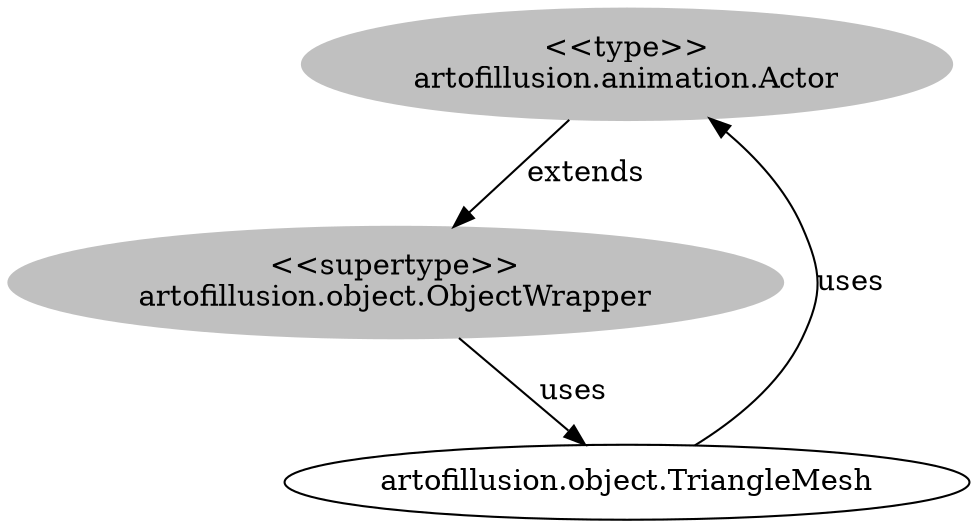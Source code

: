 digraph stk {
	artofillusion_animation_Actor [label="<<type>>
artofillusion.animation.Actor",style=filled,color="grey"];
	artofillusion_object_ObjectWrapper [label="<<supertype>>
artofillusion.object.ObjectWrapper",style=filled,color="grey"];
	artofillusion_object_TriangleMesh [label="artofillusion.object.TriangleMesh"];
	artofillusion_animation_Actor -> artofillusion_object_ObjectWrapper [label=extends];
	artofillusion_object_ObjectWrapper -> artofillusion_object_TriangleMesh [label=uses];
	artofillusion_object_TriangleMesh -> artofillusion_animation_Actor [label=uses];
}
